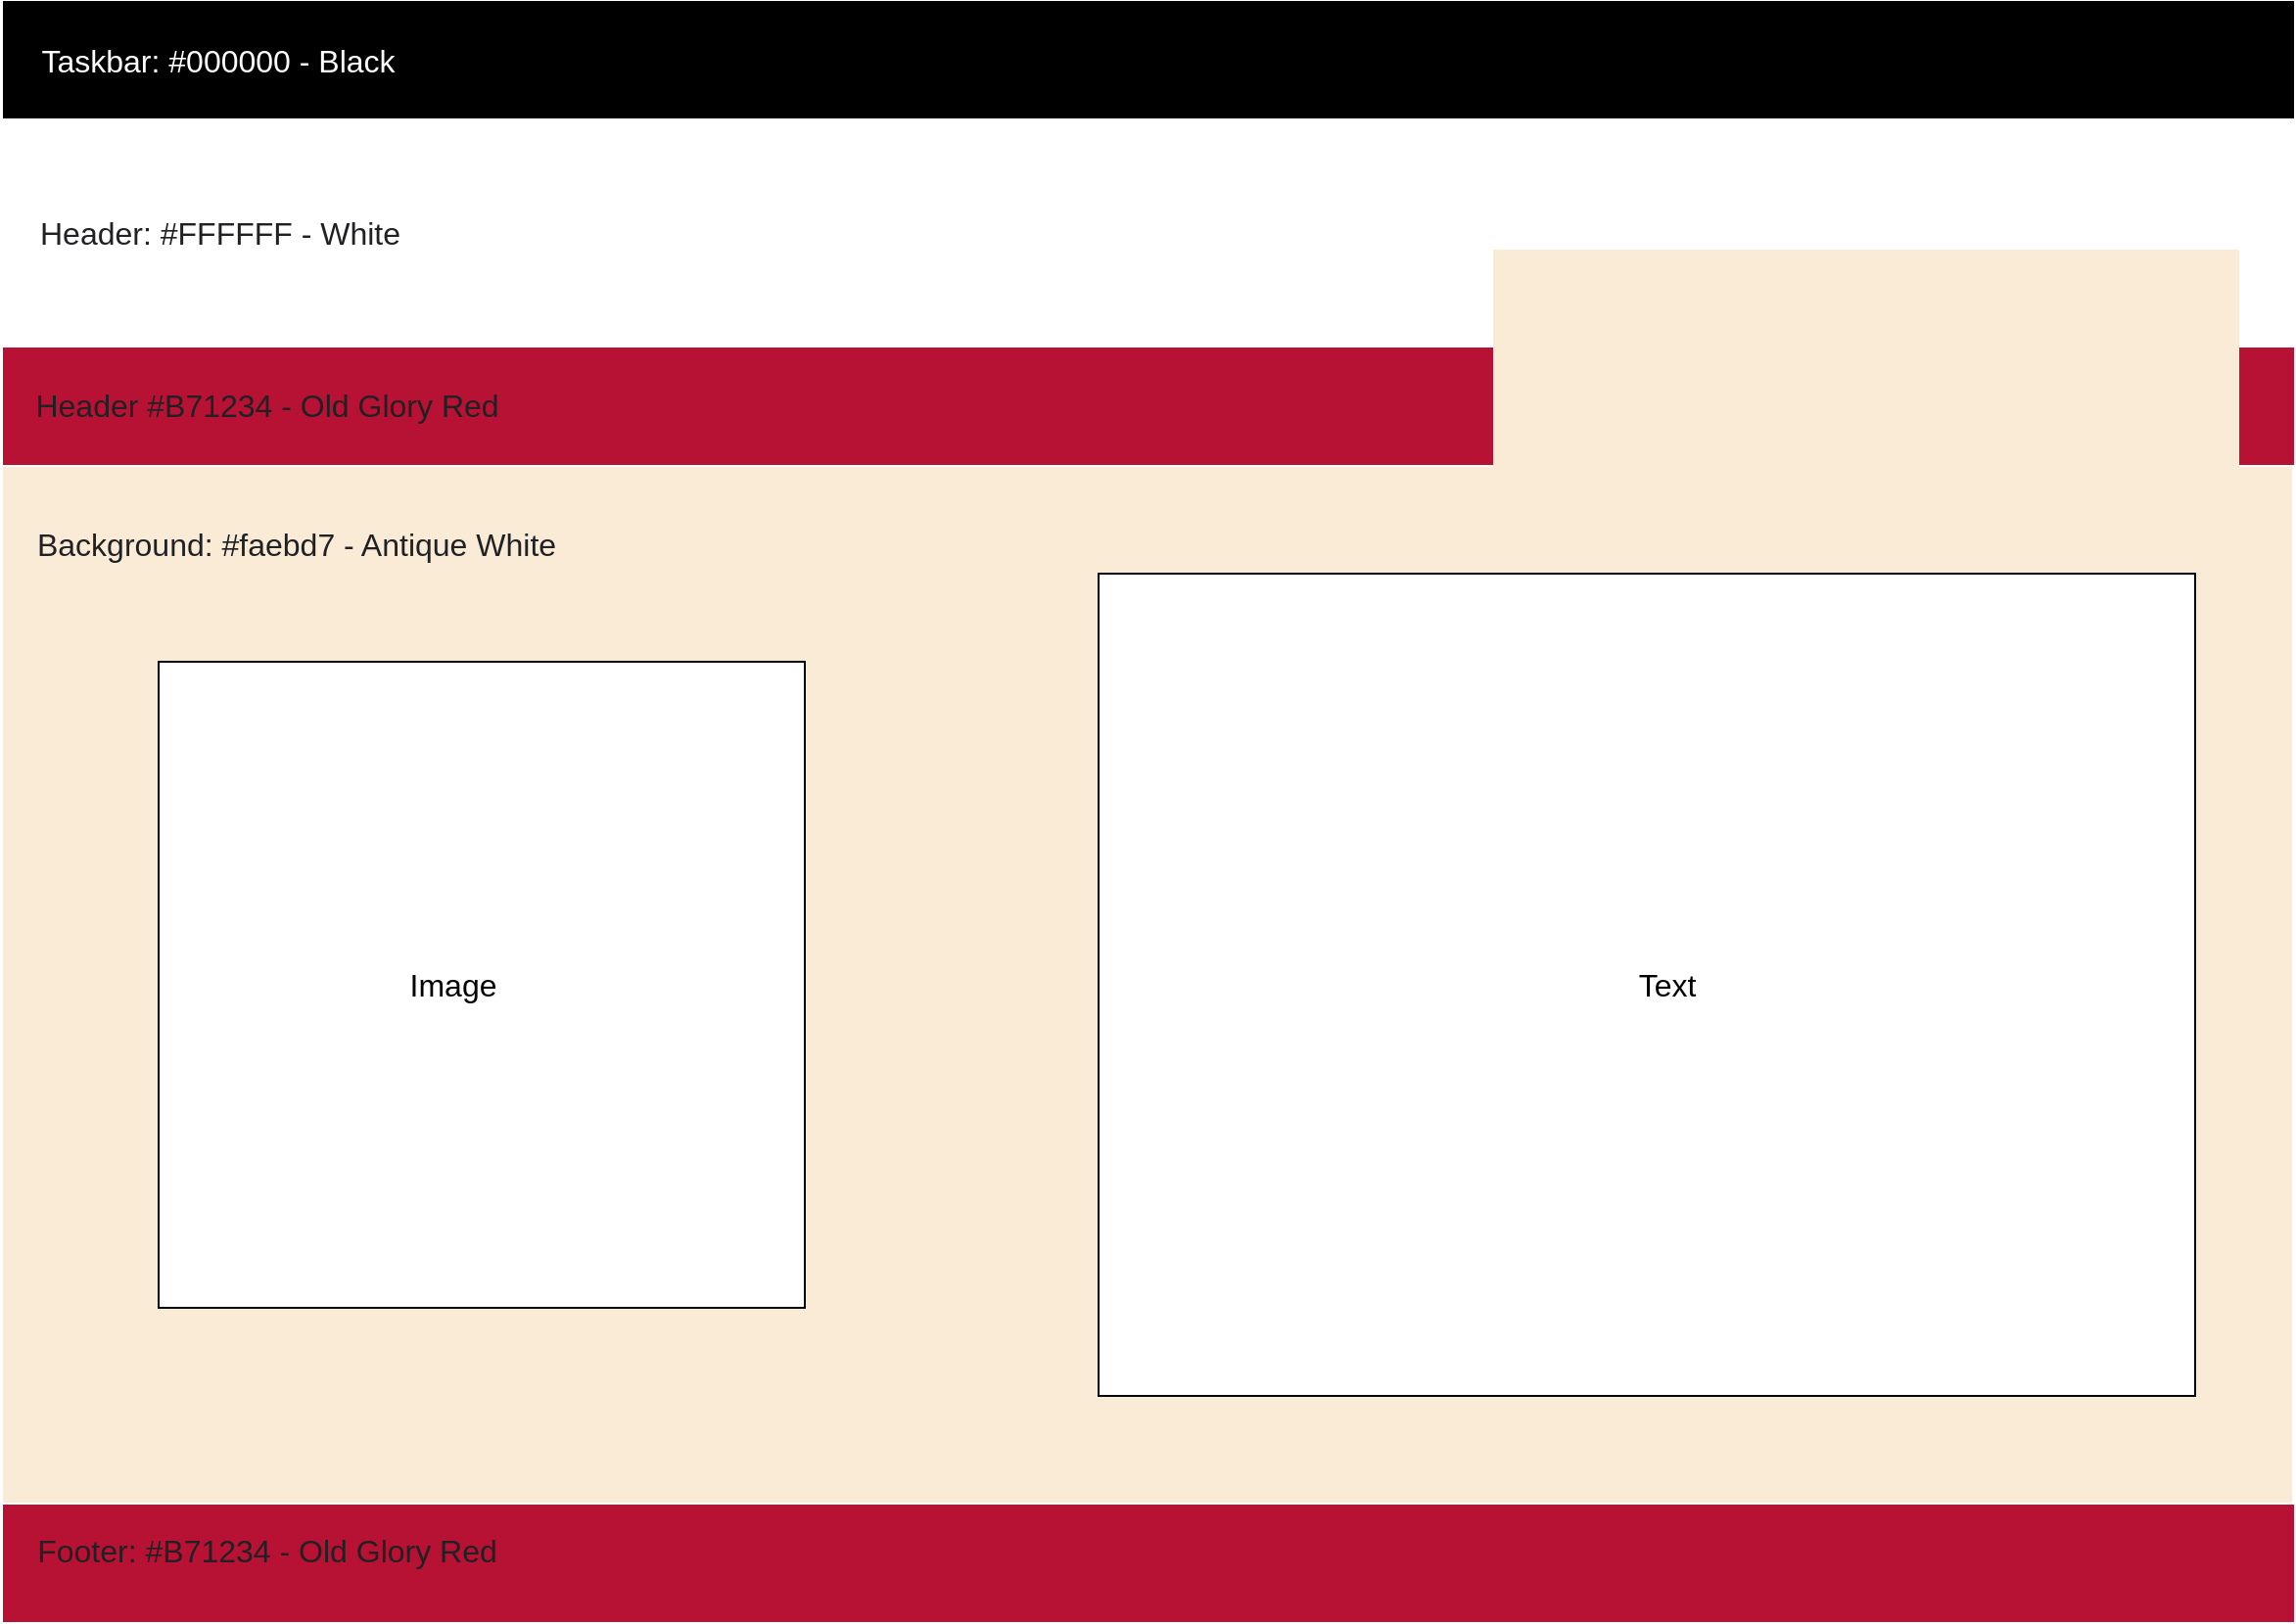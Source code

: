 <mxfile version="18.0.1" type="device"><diagram id="2fUPMU33x7Nz_oFL3ald" name="Page-1"><mxGraphModel dx="3760" dy="1589" grid="1" gridSize="10" guides="1" tooltips="1" connect="1" arrows="1" fold="1" page="1" pageScale="1" pageWidth="1169" pageHeight="827" math="0" shadow="0"><root><mxCell id="0"/><mxCell id="1" parent="0"/><mxCell id="7i7QkddOamiA9FKsoyqe-1" value="" style="rounded=0;whiteSpace=wrap;html=1;strokeColor=#B71234;fillColor=#B71234;" parent="1" vertex="1"><mxGeometry x="-1169" y="-60" width="1169" height="60" as="geometry"/></mxCell><mxCell id="7i7QkddOamiA9FKsoyqe-2" value="" style="rounded=0;whiteSpace=wrap;html=1;strokeColor=#000000;fillColor=#000000;" parent="1" vertex="1"><mxGeometry x="-1169" y="-827" width="1169" height="60" as="geometry"/></mxCell><mxCell id="7i7QkddOamiA9FKsoyqe-4" value="" style="rounded=0;whiteSpace=wrap;html=1;strokeColor=#FFFFFF;fillColor=#FFFFFF;" parent="1" vertex="1"><mxGeometry x="-1169" y="-767" width="1169" height="117" as="geometry"/></mxCell><mxCell id="7i7QkddOamiA9FKsoyqe-5" value="" style="rounded=0;whiteSpace=wrap;html=1;strokeColor=#B71234;fillColor=#B71234;" parent="1" vertex="1"><mxGeometry x="-1169" y="-650" width="1169" height="60" as="geometry"/></mxCell><mxCell id="7i7QkddOamiA9FKsoyqe-7" value="" style="rounded=0;whiteSpace=wrap;html=1;strokeColor=#FFFFFF;fillColor=#faebd7;" parent="1" vertex="1"><mxGeometry x="-1170" y="-590" width="1170" height="530" as="geometry"/></mxCell><mxCell id="VzLyJHnttAj0ve3Iijpz-2" value="" style="whiteSpace=wrap;html=1;aspect=fixed;" vertex="1" parent="1"><mxGeometry x="-1090" y="-490" width="330" height="330" as="geometry"/></mxCell><mxCell id="VzLyJHnttAj0ve3Iijpz-3" value="" style="rounded=0;whiteSpace=wrap;html=1;" vertex="1" parent="1"><mxGeometry x="-610" y="-535" width="560" height="420" as="geometry"/></mxCell><mxCell id="VzLyJHnttAj0ve3Iijpz-4" value="&lt;span style=&quot;color: rgb(32, 33, 36); font-size: 16px; text-align: left; background-color: rgb(250, 235, 215);&quot;&gt;Background: #faebd7 - Antique White&lt;/span&gt;" style="text;html=1;align=center;verticalAlign=middle;resizable=0;points=[];autosize=1;strokeColor=none;fillColor=none;" vertex="1" parent="1"><mxGeometry x="-1160" y="-560" width="280" height="20" as="geometry"/></mxCell><mxCell id="VzLyJHnttAj0ve3Iijpz-5" value="&lt;div style=&quot;clear: none; padding-top: 0px; border-radius: 8px; color: rgb(32, 33, 36); font-family: arial, sans-serif; text-align: left; background-color: rgb(255, 255, 255);&quot; lang=&quot;en-NZ&quot; data-md=&quot;25&quot; class=&quot;wDYxhc NFQFxe viOShc LKPcQc&quot;&gt;&lt;div style=&quot;padding: 0px;&quot; data-ved=&quot;2ahUKEwiTg-HWq9H3AhX2T2wGHRLKAtEQtwcoAHoECAUQAA&quot; data-hveid=&quot;CAUQAA&quot; role=&quot;heading&quot; aria-level=&quot;3&quot; class=&quot;HwtpBd gsrt PZPZlf kTOYnf&quot;&gt;&lt;div style=&quot;line-height: 1; margin-bottom: 12px; margin-top: 0px; overflow-wrap: break-word; display: flex;&quot; data-tts-text=&quot;#FFFFFF&quot; data-tts=&quot;answers&quot; class=&quot;Z0LcW AZCkJd d2J77b&quot;&gt;&lt;div style=&quot;width: 652px;&quot; class=&quot;IZ6rdc&quot;&gt;&lt;font style=&quot;font-size: 16px;&quot;&gt;Header: #FFFFFF - White&lt;/font&gt;&lt;/div&gt;&lt;div style=&quot;font-size: 32px;&quot;&gt;&lt;br&gt;&lt;/div&gt;&lt;/div&gt;&lt;div style=&quot;font-size: 14px; color: rgb(112, 117, 122);&quot; class=&quot;yxAsKe&quot;&gt;&lt;/div&gt;&lt;/div&gt;&lt;/div&gt;&lt;div style=&quot;clear: none; padding-left: 0px; padding-right: 0px; color: rgb(32, 33, 36); font-family: arial, sans-serif; font-size: 14px; text-align: left; background-color: rgb(255, 255, 255);&quot; lang=&quot;en-NZ&quot; data-md=&quot;135&quot; class=&quot;wDYxhc&quot;&gt;&lt;div data-hveid=&quot;CAoQAA&quot; class=&quot;Crs1tb&quot;&gt;&lt;/div&gt;&lt;/div&gt;" style="text;html=1;align=center;verticalAlign=middle;resizable=0;points=[];autosize=1;strokeColor=none;fillColor=none;" vertex="1" parent="1"><mxGeometry x="-1160" y="-720" width="670" height="50" as="geometry"/></mxCell><mxCell id="VzLyJHnttAj0ve3Iijpz-6" value="&lt;font style=&quot;font-size: 16px;&quot;&gt;Image&lt;/font&gt;" style="text;html=1;align=center;verticalAlign=middle;resizable=0;points=[];autosize=1;strokeColor=none;fillColor=none;" vertex="1" parent="1"><mxGeometry x="-970" y="-335" width="60" height="20" as="geometry"/></mxCell><mxCell id="VzLyJHnttAj0ve3Iijpz-7" value="&lt;font style=&quot;font-size: 16px;&quot;&gt;Text&lt;/font&gt;" style="text;html=1;align=center;verticalAlign=middle;resizable=0;points=[];autosize=1;strokeColor=none;fillColor=none;" vertex="1" parent="1"><mxGeometry x="-340" y="-335" width="40" height="20" as="geometry"/></mxCell><mxCell id="VzLyJHnttAj0ve3Iijpz-8" value="&lt;font color=&quot;#ffffff&quot;&gt;Taskbar: #000000 - Black&lt;/font&gt;" style="text;html=1;align=center;verticalAlign=middle;resizable=0;points=[];autosize=1;strokeColor=none;fillColor=none;fontSize=16;fontFamily=Helvetica;" vertex="1" parent="1"><mxGeometry x="-1160" y="-807" width="200" height="20" as="geometry"/></mxCell><mxCell id="VzLyJHnttAj0ve3Iijpz-9" value="&lt;div style=&quot;clear: none; padding-top: 0px; border-radius: 8px; text-align: left; font-family: arial, sans-serif; color: rgb(32, 33, 36);&quot; lang=&quot;en-NZ&quot; data-md=&quot;25&quot; class=&quot;wDYxhc NFQFxe viOShc LKPcQc&quot;&gt;&lt;div style=&quot;padding: 0px;&quot; data-ved=&quot;2ahUKEwiTg-HWq9H3AhX2T2wGHRLKAtEQtwcoAHoECAUQAA&quot; data-hveid=&quot;CAUQAA&quot; role=&quot;heading&quot; aria-level=&quot;3&quot; class=&quot;HwtpBd gsrt PZPZlf kTOYnf&quot;&gt;&lt;div style=&quot;line-height: 1; margin-bottom: 12px; margin-top: 0px; overflow-wrap: break-word; display: flex;&quot; data-tts-text=&quot;#FFFFFF&quot; data-tts=&quot;answers&quot; class=&quot;Z0LcW AZCkJd d2J77b&quot;&gt;&lt;div style=&quot;&quot;&gt;&lt;span style=&quot;font-size: 16px; background-color: rgb(183, 18, 52);&quot;&gt;Header #B71234 - Old Glory Red&lt;/span&gt;&lt;/div&gt;&lt;/div&gt;&lt;div style=&quot;background-color: rgb(255, 255, 255); font-size: 14px; color: rgb(112, 117, 122);&quot; class=&quot;yxAsKe&quot;&gt;&lt;/div&gt;&lt;/div&gt;&lt;/div&gt;&lt;div style=&quot;clear: none; padding-left: 0px; padding-right: 0px; color: rgb(32, 33, 36); font-family: arial, sans-serif; font-size: 14px; text-align: left; background-color: rgb(255, 255, 255);&quot; lang=&quot;en-NZ&quot; data-md=&quot;135&quot; class=&quot;wDYxhc&quot;&gt;&lt;div data-hveid=&quot;CAoQAA&quot; class=&quot;Crs1tb&quot;&gt;&lt;/div&gt;&lt;/div&gt;" style="text;html=1;align=center;verticalAlign=middle;resizable=0;points=[];autosize=1;strokeColor=none;fillColor=none;" vertex="1" parent="1"><mxGeometry x="-1160" y="-630" width="250" height="30" as="geometry"/></mxCell><mxCell id="VzLyJHnttAj0ve3Iijpz-10" value="&lt;div style=&quot;clear: none; padding-top: 0px; border-radius: 8px; text-align: left; font-family: arial, sans-serif; color: rgb(32, 33, 36);&quot; lang=&quot;en-NZ&quot; data-md=&quot;25&quot; class=&quot;wDYxhc NFQFxe viOShc LKPcQc&quot;&gt;&lt;div style=&quot;padding: 0px;&quot; data-ved=&quot;2ahUKEwiTg-HWq9H3AhX2T2wGHRLKAtEQtwcoAHoECAUQAA&quot; data-hveid=&quot;CAUQAA&quot; role=&quot;heading&quot; aria-level=&quot;3&quot; class=&quot;HwtpBd gsrt PZPZlf kTOYnf&quot;&gt;&lt;div style=&quot;line-height: 1; margin-bottom: 12px; margin-top: 0px; overflow-wrap: break-word; display: flex;&quot; data-tts-text=&quot;#FFFFFF&quot; data-tts=&quot;answers&quot; class=&quot;Z0LcW AZCkJd d2J77b&quot;&gt;&lt;div style=&quot;&quot;&gt;&lt;span style=&quot;font-size: 16px; background-color: rgb(183, 18, 52);&quot;&gt;Footer: #B71234 - Old Glory Red&lt;/span&gt;&lt;/div&gt;&lt;/div&gt;&lt;div style=&quot;background-color: rgb(255, 255, 255); font-size: 14px; color: rgb(112, 117, 122);&quot; class=&quot;yxAsKe&quot;&gt;&lt;/div&gt;&lt;/div&gt;&lt;/div&gt;&lt;div style=&quot;clear: none; padding-left: 0px; padding-right: 0px; color: rgb(32, 33, 36); font-family: arial, sans-serif; font-size: 14px; text-align: left; background-color: rgb(255, 255, 255);&quot; lang=&quot;en-NZ&quot; data-md=&quot;135&quot; class=&quot;wDYxhc&quot;&gt;&lt;div data-hveid=&quot;CAoQAA&quot; class=&quot;Crs1tb&quot;&gt;&lt;/div&gt;&lt;/div&gt;" style="text;html=1;align=center;verticalAlign=middle;resizable=0;points=[];autosize=1;strokeColor=none;fillColor=none;" vertex="1" parent="1"><mxGeometry x="-1160" y="-45" width="250" height="30" as="geometry"/></mxCell></root></mxGraphModel></diagram></mxfile>